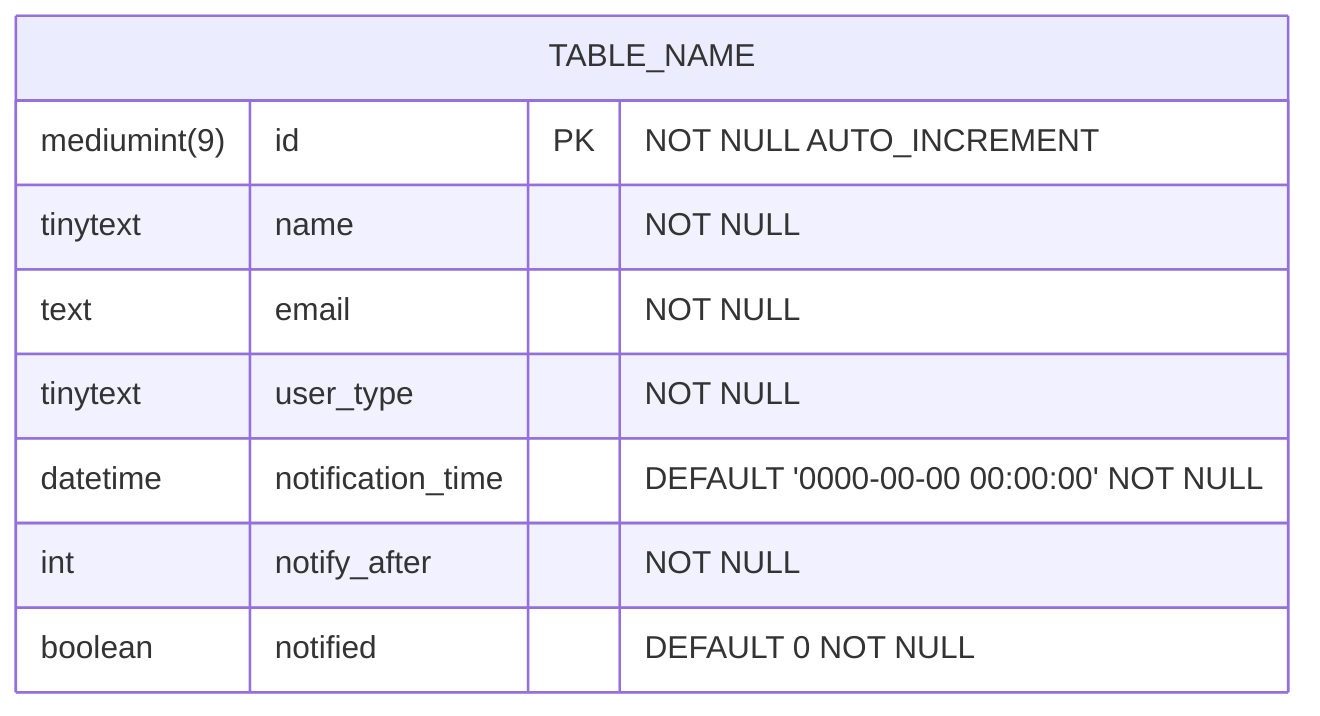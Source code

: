 erDiagram
    TABLE_NAME {
        mediumint(9) id PK "NOT NULL AUTO_INCREMENT"
        tinytext name "NOT NULL"
        text email "NOT NULL"
        tinytext user_type "NOT NULL"
        datetime notification_time "DEFAULT '0000-00-00 00:00:00' NOT NULL"
        int notify_after "NOT NULL"
        boolean notified "DEFAULT 0 NOT NULL"
    }